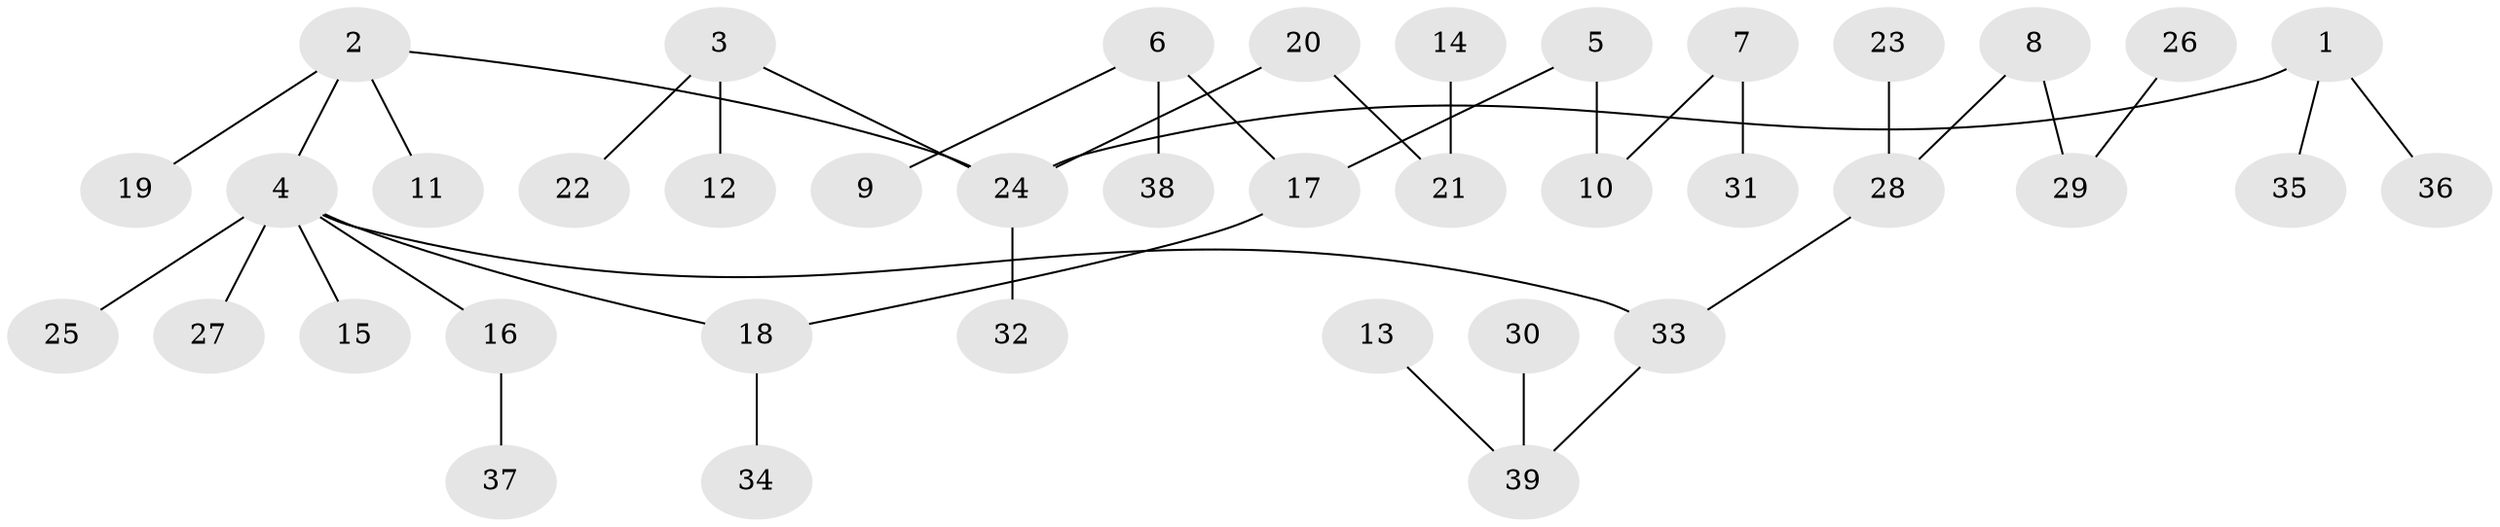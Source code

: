 // original degree distribution, {6: 0.025974025974025976, 5: 0.025974025974025976, 4: 0.05194805194805195, 3: 0.15584415584415584, 1: 0.4675324675324675, 2: 0.2727272727272727}
// Generated by graph-tools (version 1.1) at 2025/02/03/09/25 03:02:21]
// undirected, 39 vertices, 38 edges
graph export_dot {
graph [start="1"]
  node [color=gray90,style=filled];
  1;
  2;
  3;
  4;
  5;
  6;
  7;
  8;
  9;
  10;
  11;
  12;
  13;
  14;
  15;
  16;
  17;
  18;
  19;
  20;
  21;
  22;
  23;
  24;
  25;
  26;
  27;
  28;
  29;
  30;
  31;
  32;
  33;
  34;
  35;
  36;
  37;
  38;
  39;
  1 -- 24 [weight=1.0];
  1 -- 35 [weight=1.0];
  1 -- 36 [weight=1.0];
  2 -- 4 [weight=1.0];
  2 -- 11 [weight=1.0];
  2 -- 19 [weight=1.0];
  2 -- 24 [weight=1.0];
  3 -- 12 [weight=1.0];
  3 -- 22 [weight=1.0];
  3 -- 24 [weight=1.0];
  4 -- 15 [weight=1.0];
  4 -- 16 [weight=1.0];
  4 -- 18 [weight=1.0];
  4 -- 25 [weight=1.0];
  4 -- 27 [weight=1.0];
  4 -- 33 [weight=1.0];
  5 -- 10 [weight=1.0];
  5 -- 17 [weight=1.0];
  6 -- 9 [weight=1.0];
  6 -- 17 [weight=1.0];
  6 -- 38 [weight=1.0];
  7 -- 10 [weight=1.0];
  7 -- 31 [weight=1.0];
  8 -- 28 [weight=1.0];
  8 -- 29 [weight=1.0];
  13 -- 39 [weight=1.0];
  14 -- 21 [weight=1.0];
  16 -- 37 [weight=1.0];
  17 -- 18 [weight=1.0];
  18 -- 34 [weight=1.0];
  20 -- 21 [weight=1.0];
  20 -- 24 [weight=1.0];
  23 -- 28 [weight=1.0];
  24 -- 32 [weight=1.0];
  26 -- 29 [weight=1.0];
  28 -- 33 [weight=1.0];
  30 -- 39 [weight=1.0];
  33 -- 39 [weight=1.0];
}
